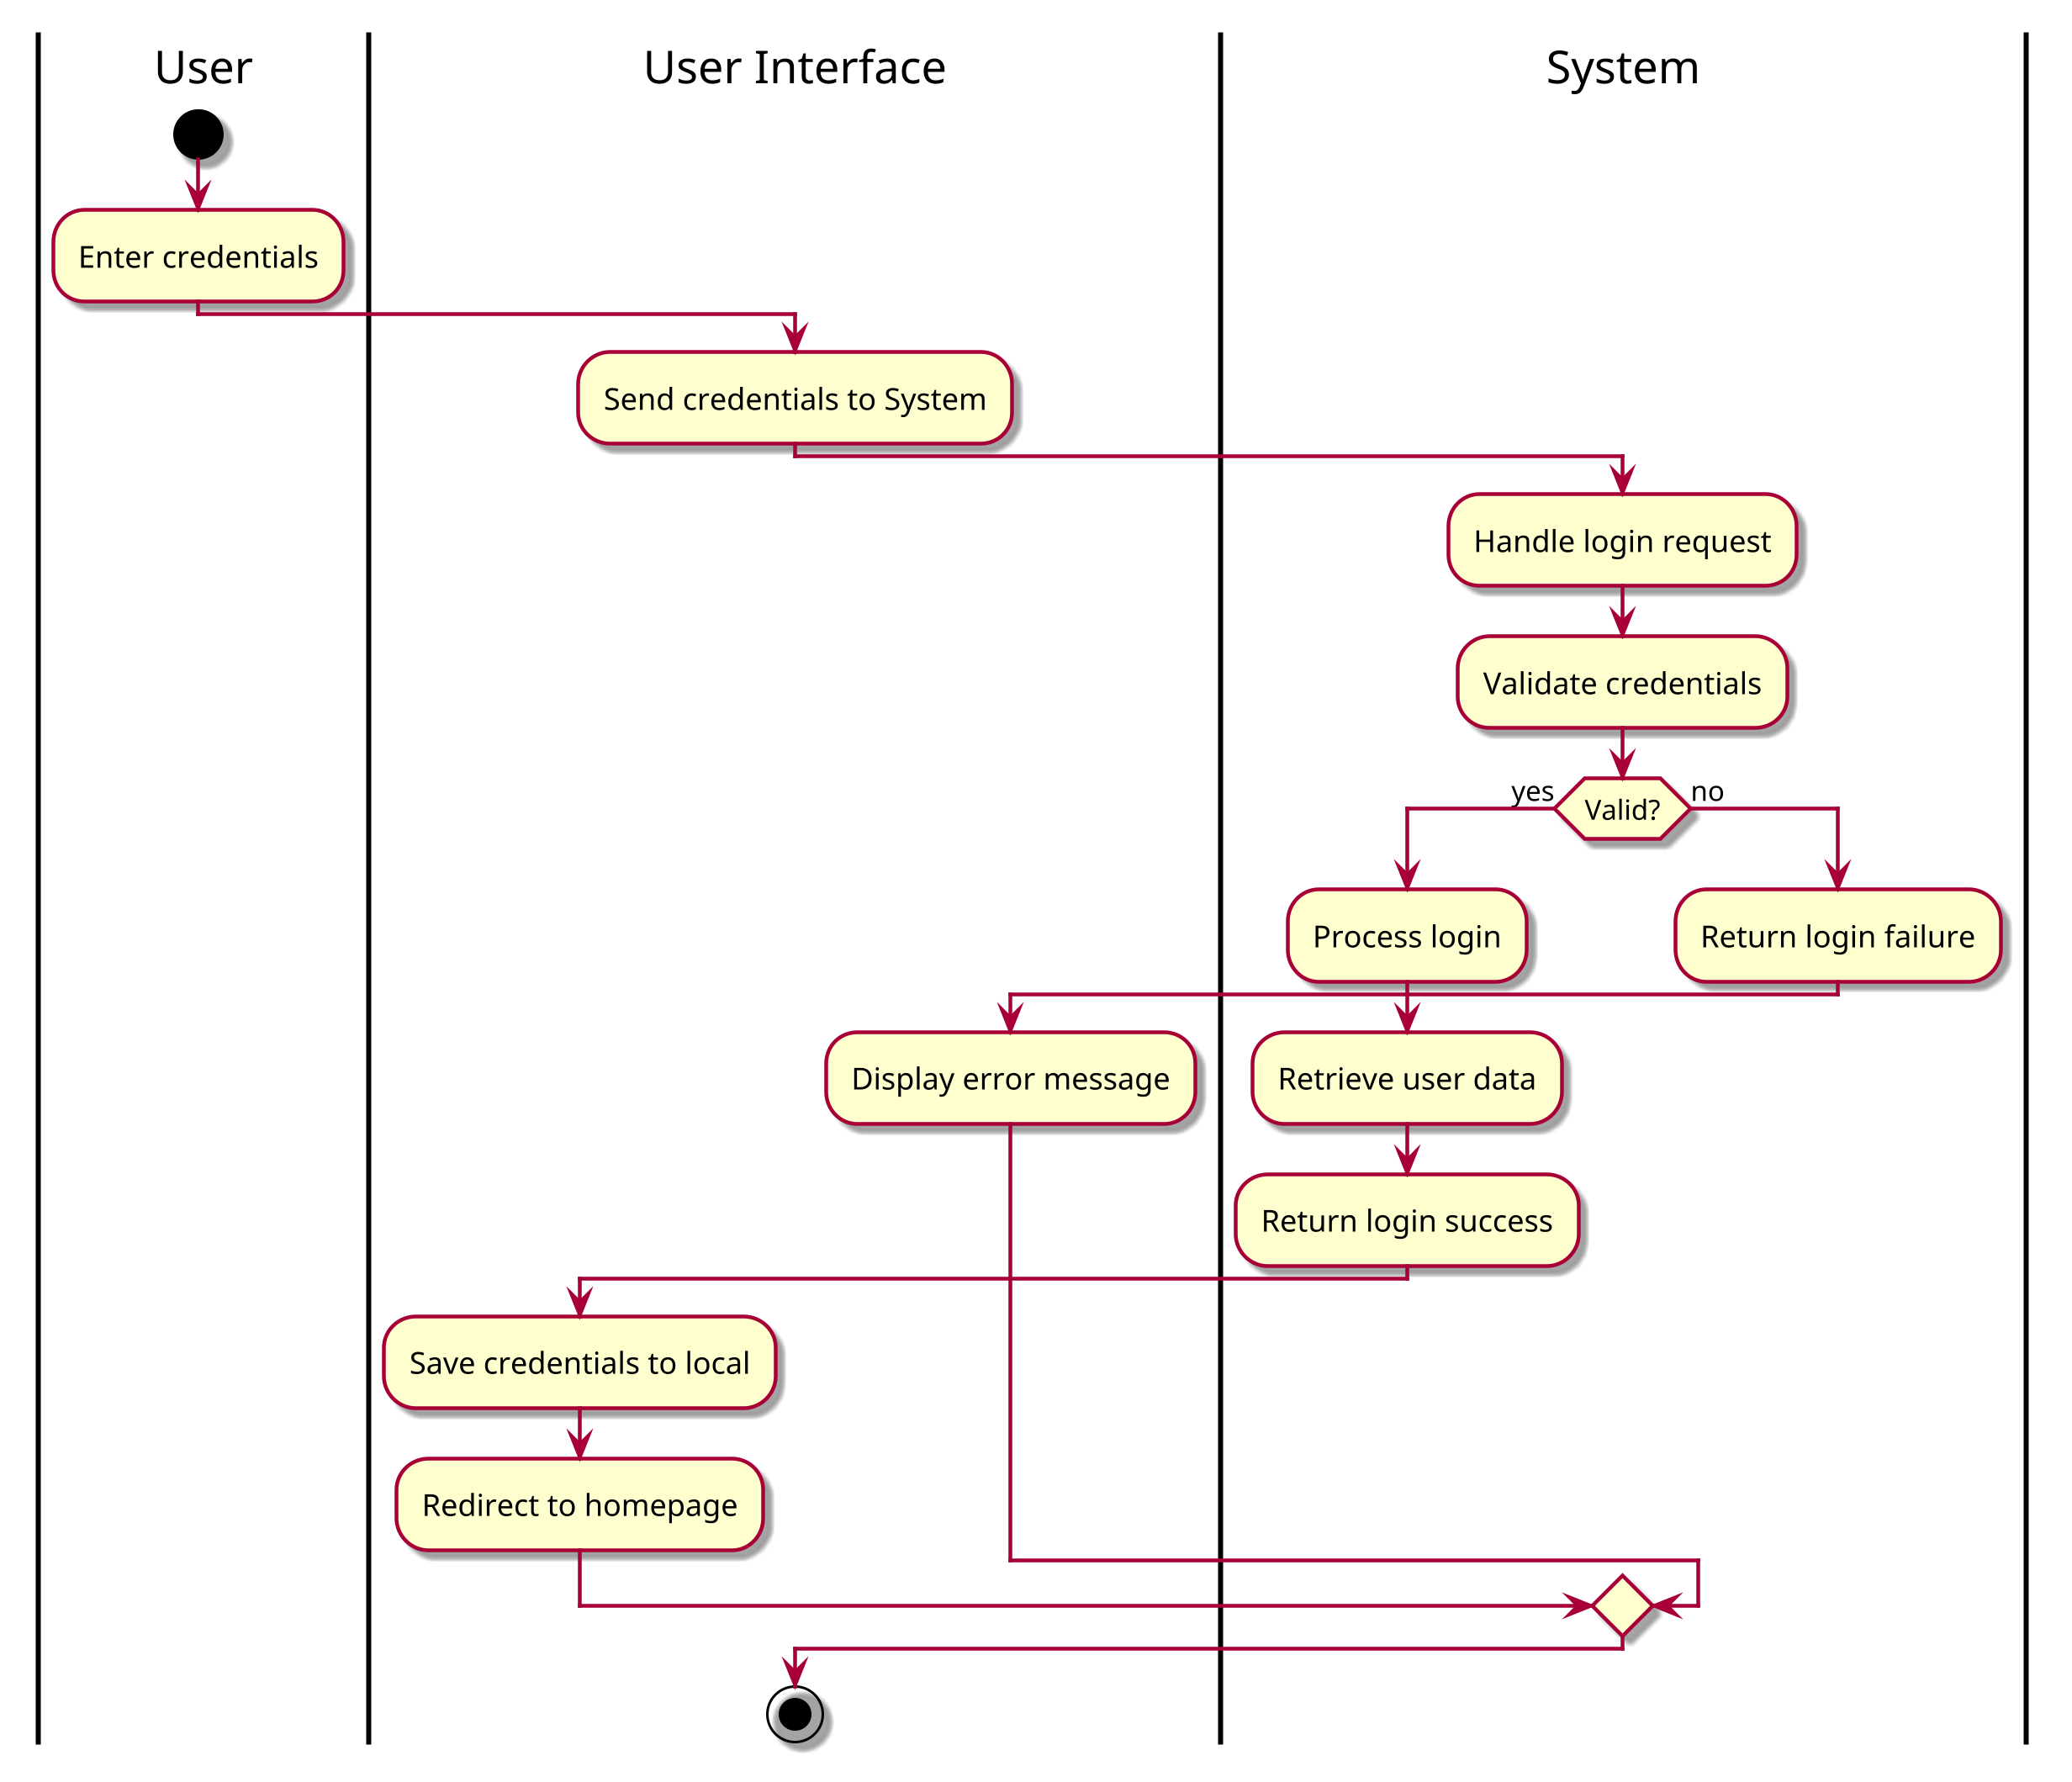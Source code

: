 @startuml Login
skin rose
scale 3
|User|
start
:Enter credentials;
|User Interface|
:Send credentials to System;
|System|
:Handle login request;
:Validate credentials;
if (Valid?) then (yes)
  :Process login;
  :Retrieve user data;
  :Return login success;
  |User Interface|
  :Save credentials to local;
  :Redirect to homepage;
else (no)
  |System|
  :Return login failure;
  |User Interface|
  :Display error message;
endif
stop
@enduml